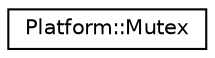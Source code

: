 digraph "Graphical Class Hierarchy"
{
  edge [fontname="Helvetica",fontsize="10",labelfontname="Helvetica",labelfontsize="10"];
  node [fontname="Helvetica",fontsize="10",shape=record];
  rankdir="LR";
  Node0 [label="Platform::Mutex",height=0.2,width=0.4,color="black", fillcolor="white", style="filled",URL="$struct_platform_1_1_mutex.html"];
}

